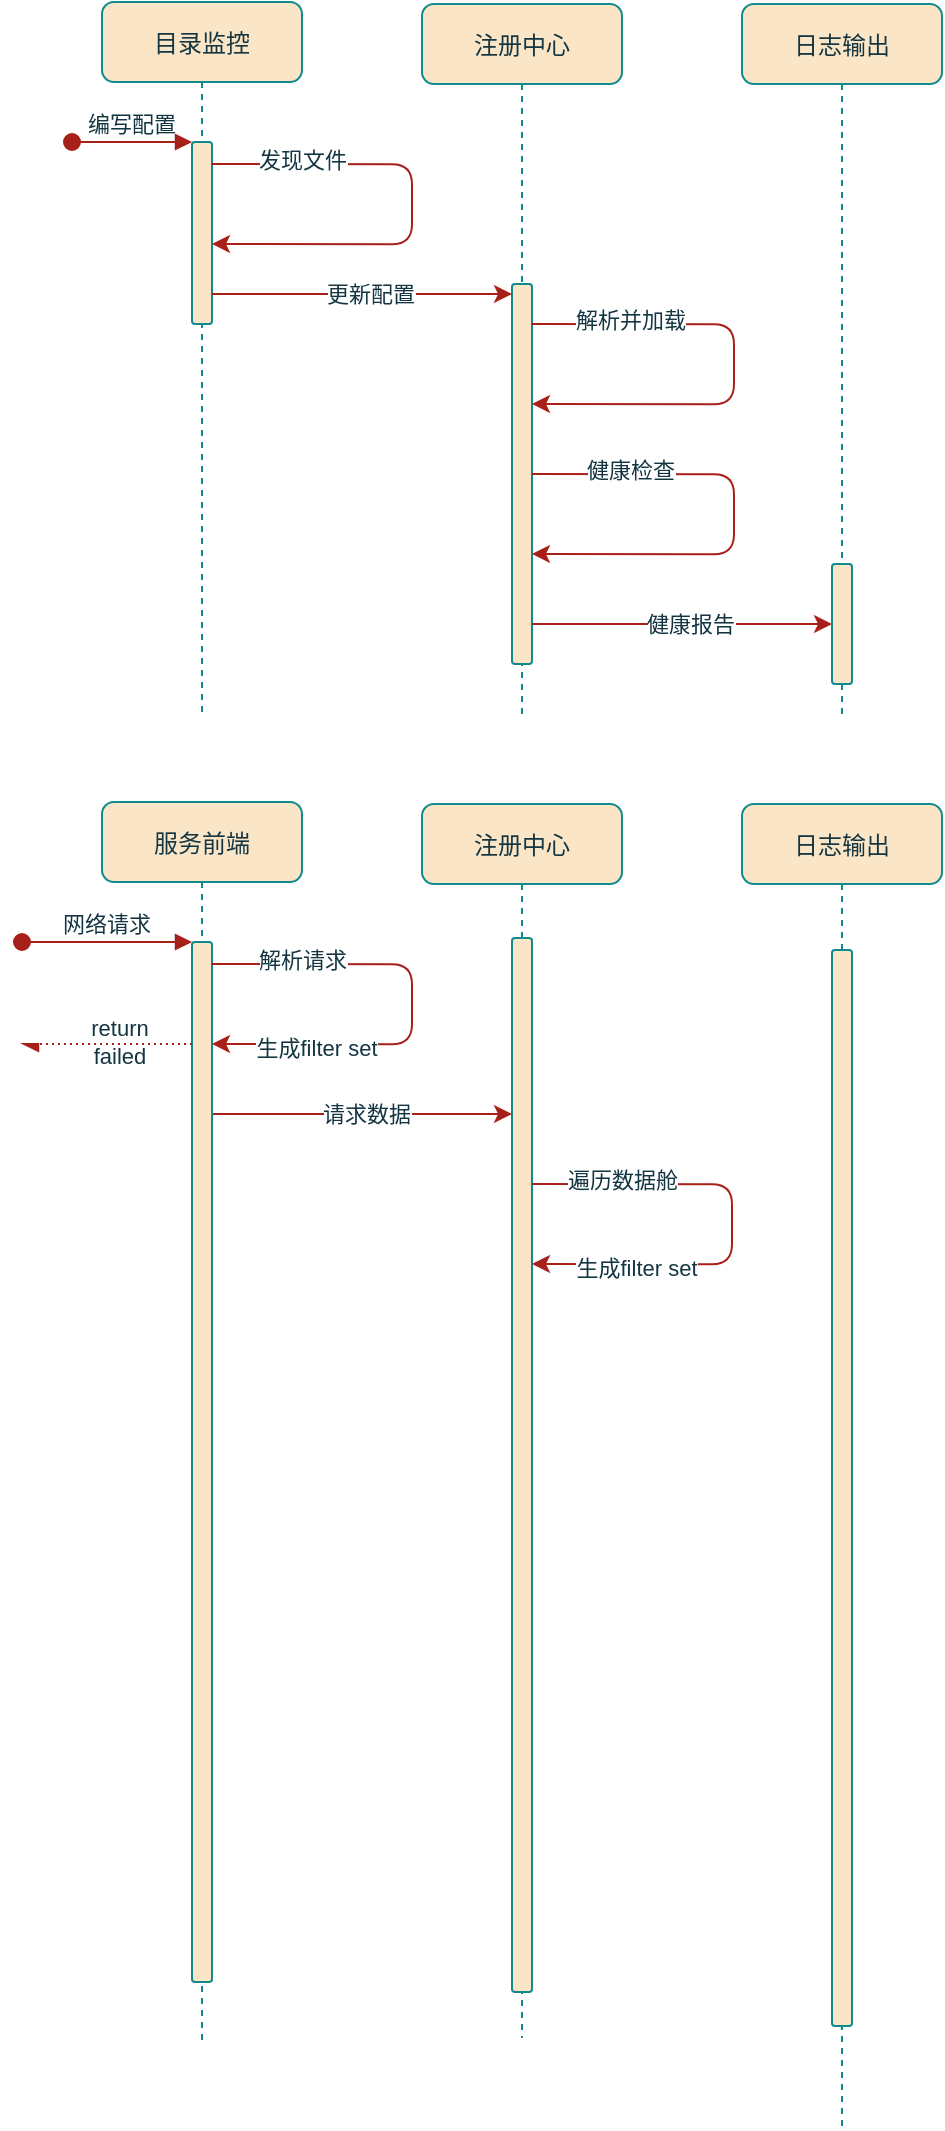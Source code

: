 <mxfile version="20.5.1" type="github">
  <diagram id="kgpKYQtTHZ0yAKxKKP6v" name="Page-1">
    <mxGraphModel dx="538" dy="331" grid="0" gridSize="10" guides="1" tooltips="1" connect="0" arrows="0" fold="1" page="1" pageScale="1" pageWidth="850" pageHeight="1100" background="none" math="0" shadow="0">
      <root>
        <mxCell id="0" />
        <mxCell id="1" parent="0" />
        <mxCell id="3nuBFxr9cyL0pnOWT2aG-1" value="目录监控" style="shape=umlLifeline;perimeter=lifelinePerimeter;container=0;collapsible=0;recursiveResize=0;rounded=1;shadow=0;strokeWidth=1;fillColor=#FAE5C7;strokeColor=#0F8B8D;fontColor=#143642;" parent="1" vertex="1">
          <mxGeometry x="110" y="79" width="100" height="355" as="geometry" />
        </mxCell>
        <mxCell id="3nuBFxr9cyL0pnOWT2aG-5" value="注册中心" style="shape=umlLifeline;perimeter=lifelinePerimeter;container=1;collapsible=0;recursiveResize=0;rounded=1;shadow=0;strokeWidth=1;fillColor=#FAE5C7;strokeColor=#0F8B8D;fontColor=#143642;" parent="1" vertex="1">
          <mxGeometry x="270" y="80" width="100" height="355" as="geometry" />
        </mxCell>
        <mxCell id="3nuBFxr9cyL0pnOWT2aG-6" value="" style="points=[];perimeter=orthogonalPerimeter;rounded=1;shadow=0;strokeWidth=1;fillColor=#FAE5C7;strokeColor=#0F8B8D;fontColor=#143642;" parent="3nuBFxr9cyL0pnOWT2aG-5" vertex="1">
          <mxGeometry x="45" y="140" width="10" height="190" as="geometry" />
        </mxCell>
        <mxCell id="3nuBFxr9cyL0pnOWT2aG-2" value="" style="points=[];perimeter=orthogonalPerimeter;rounded=1;shadow=0;strokeWidth=1;fillColor=#FAE5C7;strokeColor=#0F8B8D;fontColor=#143642;" parent="1" vertex="1">
          <mxGeometry x="155" y="149" width="10" height="91" as="geometry" />
        </mxCell>
        <mxCell id="yaWVrM5PwEbp6hIA1xA8-7" value="" style="endArrow=classic;html=1;rounded=1;shadow=0;labelBackgroundColor=none;strokeColor=#A8201A;strokeWidth=1;fontFamily=Helvetica;fontSize=11;fontColor=#143642;endSize=6;shape=connector;entryX=-0.048;entryY=0.521;entryDx=0;entryDy=0;entryPerimeter=0;" edge="1" parent="1">
          <mxGeometry width="50" height="50" relative="1" as="geometry">
            <mxPoint x="165" y="225" as="sourcePoint" />
            <mxPoint x="315" y="225" as="targetPoint" />
          </mxGeometry>
        </mxCell>
        <mxCell id="yaWVrM5PwEbp6hIA1xA8-10" value="更新配置" style="edgeLabel;html=1;align=center;verticalAlign=middle;resizable=0;points=[];fontSize=11;fontFamily=Helvetica;fontColor=#143642;" vertex="1" connectable="0" parent="yaWVrM5PwEbp6hIA1xA8-7">
          <mxGeometry x="-0.023" relative="1" as="geometry">
            <mxPoint x="5" as="offset" />
          </mxGeometry>
        </mxCell>
        <mxCell id="3nuBFxr9cyL0pnOWT2aG-3" value="编写配置" style="verticalAlign=bottom;startArrow=oval;endArrow=block;startSize=8;shadow=0;strokeWidth=1;labelBackgroundColor=none;strokeColor=#A8201A;fontColor=#143642;rounded=1;" parent="1" target="3nuBFxr9cyL0pnOWT2aG-2" edge="1">
          <mxGeometry relative="1" as="geometry">
            <mxPoint x="95" y="149" as="sourcePoint" />
          </mxGeometry>
        </mxCell>
        <mxCell id="yaWVrM5PwEbp6hIA1xA8-3" value="" style="endArrow=classic;html=1;rounded=1;shadow=0;labelBackgroundColor=none;strokeColor=#A8201A;strokeWidth=1;fontFamily=Helvetica;fontSize=11;fontColor=#143642;endSize=6;shape=connector;exitX=0.995;exitY=0.052;exitDx=0;exitDy=0;exitPerimeter=0;" edge="1" parent="1">
          <mxGeometry width="50" height="50" relative="1" as="geometry">
            <mxPoint x="165" y="160" as="sourcePoint" />
            <mxPoint x="165" y="200" as="targetPoint" />
            <Array as="points">
              <mxPoint x="265" y="160.11" />
              <mxPoint x="265" y="200.11" />
            </Array>
          </mxGeometry>
        </mxCell>
        <mxCell id="yaWVrM5PwEbp6hIA1xA8-5" value="发现文件" style="edgeLabel;html=1;align=center;verticalAlign=middle;resizable=0;points=[];fontSize=11;fontFamily=Helvetica;fontColor=#143642;" vertex="1" connectable="0" parent="yaWVrM5PwEbp6hIA1xA8-3">
          <mxGeometry x="-0.629" y="2" relative="1" as="geometry">
            <mxPoint as="offset" />
          </mxGeometry>
        </mxCell>
        <mxCell id="yaWVrM5PwEbp6hIA1xA8-11" value="" style="endArrow=classic;html=1;rounded=1;shadow=0;labelBackgroundColor=none;strokeColor=#A8201A;strokeWidth=1;fontFamily=Helvetica;fontSize=11;fontColor=#143642;endSize=6;shape=connector;exitX=0.995;exitY=0.052;exitDx=0;exitDy=0;exitPerimeter=0;entryX=1.156;entryY=0.269;entryDx=0;entryDy=0;entryPerimeter=0;" edge="1" parent="1">
          <mxGeometry width="50" height="50" relative="1" as="geometry">
            <mxPoint x="325" y="240" as="sourcePoint" />
            <mxPoint x="325" y="280" as="targetPoint" />
            <Array as="points">
              <mxPoint x="426" y="240.11" />
              <mxPoint x="426" y="280.11" />
            </Array>
          </mxGeometry>
        </mxCell>
        <mxCell id="yaWVrM5PwEbp6hIA1xA8-12" value="解析并加载" style="edgeLabel;html=1;align=center;verticalAlign=middle;resizable=0;points=[];fontSize=11;fontFamily=Helvetica;fontColor=#143642;" vertex="1" connectable="0" parent="yaWVrM5PwEbp6hIA1xA8-11">
          <mxGeometry x="-0.6" y="2" relative="1" as="geometry">
            <mxPoint as="offset" />
          </mxGeometry>
        </mxCell>
        <mxCell id="yaWVrM5PwEbp6hIA1xA8-14" value="" style="endArrow=classic;html=1;rounded=1;shadow=0;labelBackgroundColor=none;strokeColor=#A8201A;strokeWidth=1;fontFamily=Helvetica;fontSize=11;fontColor=#143642;endSize=6;shape=connector;entryX=-0.048;entryY=0.521;entryDx=0;entryDy=0;entryPerimeter=0;" edge="1" parent="1">
          <mxGeometry width="50" height="50" relative="1" as="geometry">
            <mxPoint x="325" y="390" as="sourcePoint" />
            <mxPoint x="475" y="390" as="targetPoint" />
          </mxGeometry>
        </mxCell>
        <mxCell id="yaWVrM5PwEbp6hIA1xA8-15" value="健康报告" style="edgeLabel;html=1;align=center;verticalAlign=middle;resizable=0;points=[];fontSize=11;fontFamily=Helvetica;fontColor=#143642;" vertex="1" connectable="0" parent="yaWVrM5PwEbp6hIA1xA8-14">
          <mxGeometry x="-0.023" relative="1" as="geometry">
            <mxPoint x="5" as="offset" />
          </mxGeometry>
        </mxCell>
        <mxCell id="yaWVrM5PwEbp6hIA1xA8-16" value="" style="endArrow=classic;html=1;rounded=1;shadow=0;labelBackgroundColor=none;strokeColor=#A8201A;strokeWidth=1;fontFamily=Helvetica;fontSize=11;fontColor=#143642;endSize=6;shape=connector;exitX=0.995;exitY=0.052;exitDx=0;exitDy=0;exitPerimeter=0;entryX=1.156;entryY=0.269;entryDx=0;entryDy=0;entryPerimeter=0;" edge="1" parent="1">
          <mxGeometry width="50" height="50" relative="1" as="geometry">
            <mxPoint x="325" y="315" as="sourcePoint" />
            <mxPoint x="325" y="355" as="targetPoint" />
            <Array as="points">
              <mxPoint x="426" y="315.11" />
              <mxPoint x="426" y="355.11" />
            </Array>
          </mxGeometry>
        </mxCell>
        <mxCell id="yaWVrM5PwEbp6hIA1xA8-17" value="健康检查" style="edgeLabel;html=1;align=center;verticalAlign=middle;resizable=0;points=[];fontSize=11;fontFamily=Helvetica;fontColor=#143642;" vertex="1" connectable="0" parent="yaWVrM5PwEbp6hIA1xA8-16">
          <mxGeometry x="-0.6" y="2" relative="1" as="geometry">
            <mxPoint as="offset" />
          </mxGeometry>
        </mxCell>
        <mxCell id="yaWVrM5PwEbp6hIA1xA8-18" value="日志输出" style="shape=umlLifeline;perimeter=lifelinePerimeter;container=1;collapsible=0;recursiveResize=0;rounded=1;shadow=0;strokeWidth=1;fillColor=#FAE5C7;strokeColor=#0F8B8D;fontColor=#143642;" vertex="1" parent="1">
          <mxGeometry x="430" y="80" width="100" height="355" as="geometry" />
        </mxCell>
        <mxCell id="yaWVrM5PwEbp6hIA1xA8-19" value="" style="points=[];perimeter=orthogonalPerimeter;rounded=1;shadow=0;strokeWidth=1;fillColor=#FAE5C7;strokeColor=#0F8B8D;fontColor=#143642;" vertex="1" parent="yaWVrM5PwEbp6hIA1xA8-18">
          <mxGeometry x="45" y="280" width="10" height="60" as="geometry" />
        </mxCell>
        <mxCell id="yaWVrM5PwEbp6hIA1xA8-20" value="服务前端" style="shape=umlLifeline;perimeter=lifelinePerimeter;container=0;collapsible=0;recursiveResize=0;rounded=1;shadow=0;strokeWidth=1;fillColor=#FAE5C7;strokeColor=#0F8B8D;fontColor=#143642;" vertex="1" parent="1">
          <mxGeometry x="110" y="479" width="100" height="619" as="geometry" />
        </mxCell>
        <mxCell id="yaWVrM5PwEbp6hIA1xA8-21" value="注册中心" style="shape=umlLifeline;perimeter=lifelinePerimeter;container=1;collapsible=0;recursiveResize=0;rounded=1;shadow=0;strokeWidth=1;fillColor=#FAE5C7;strokeColor=#0F8B8D;fontColor=#143642;" vertex="1" parent="1">
          <mxGeometry x="270" y="480" width="100" height="617" as="geometry" />
        </mxCell>
        <mxCell id="yaWVrM5PwEbp6hIA1xA8-22" value="" style="points=[];perimeter=orthogonalPerimeter;rounded=1;shadow=0;strokeWidth=1;fillColor=#FAE5C7;strokeColor=#0F8B8D;fontColor=#143642;" vertex="1" parent="yaWVrM5PwEbp6hIA1xA8-21">
          <mxGeometry x="45" y="67" width="10" height="527" as="geometry" />
        </mxCell>
        <mxCell id="yaWVrM5PwEbp6hIA1xA8-24" value="" style="endArrow=classic;html=1;rounded=1;shadow=0;labelBackgroundColor=none;strokeColor=#A8201A;strokeWidth=1;fontFamily=Helvetica;fontSize=11;fontColor=#143642;endSize=6;shape=connector;entryX=-0.048;entryY=0.521;entryDx=0;entryDy=0;entryPerimeter=0;" edge="1" parent="yaWVrM5PwEbp6hIA1xA8-21">
          <mxGeometry width="50" height="50" relative="1" as="geometry">
            <mxPoint x="-105" y="155" as="sourcePoint" />
            <mxPoint x="45" y="155" as="targetPoint" />
          </mxGeometry>
        </mxCell>
        <mxCell id="yaWVrM5PwEbp6hIA1xA8-25" value="请求数据" style="edgeLabel;html=1;align=center;verticalAlign=middle;resizable=0;points=[];fontSize=11;fontFamily=Helvetica;fontColor=#143642;" vertex="1" connectable="0" parent="yaWVrM5PwEbp6hIA1xA8-24">
          <mxGeometry x="-0.023" relative="1" as="geometry">
            <mxPoint x="3" as="offset" />
          </mxGeometry>
        </mxCell>
        <mxCell id="yaWVrM5PwEbp6hIA1xA8-23" value="" style="points=[];perimeter=orthogonalPerimeter;rounded=1;shadow=0;strokeWidth=1;fillColor=#FAE5C7;strokeColor=#0F8B8D;fontColor=#143642;" vertex="1" parent="1">
          <mxGeometry x="155" y="549" width="10" height="520" as="geometry" />
        </mxCell>
        <mxCell id="yaWVrM5PwEbp6hIA1xA8-26" value="网络请求" style="verticalAlign=bottom;startArrow=oval;endArrow=block;startSize=8;shadow=0;strokeWidth=1;labelBackgroundColor=none;strokeColor=#A8201A;fontColor=#143642;rounded=1;" edge="1" parent="1" target="yaWVrM5PwEbp6hIA1xA8-23">
          <mxGeometry relative="1" as="geometry">
            <mxPoint x="70" y="549" as="sourcePoint" />
          </mxGeometry>
        </mxCell>
        <mxCell id="yaWVrM5PwEbp6hIA1xA8-27" value="" style="endArrow=classic;html=1;rounded=1;shadow=0;labelBackgroundColor=none;strokeColor=#A8201A;strokeWidth=1;fontFamily=Helvetica;fontSize=11;fontColor=#143642;endSize=6;shape=connector;exitX=0.995;exitY=0.052;exitDx=0;exitDy=0;exitPerimeter=0;" edge="1" parent="1">
          <mxGeometry width="50" height="50" relative="1" as="geometry">
            <mxPoint x="165" y="560" as="sourcePoint" />
            <mxPoint x="165" y="600" as="targetPoint" />
            <Array as="points">
              <mxPoint x="265" y="560.11" />
              <mxPoint x="265" y="600.11" />
            </Array>
          </mxGeometry>
        </mxCell>
        <mxCell id="yaWVrM5PwEbp6hIA1xA8-28" value="解析请求" style="edgeLabel;html=1;align=center;verticalAlign=middle;resizable=0;points=[];fontSize=11;fontFamily=Helvetica;fontColor=#143642;" vertex="1" connectable="0" parent="yaWVrM5PwEbp6hIA1xA8-27">
          <mxGeometry x="-0.629" y="2" relative="1" as="geometry">
            <mxPoint as="offset" />
          </mxGeometry>
        </mxCell>
        <mxCell id="yaWVrM5PwEbp6hIA1xA8-37" value="&lt;font style=&quot;font-size: 11px;&quot;&gt;生成filter set&lt;/font&gt;" style="edgeLabel;html=1;align=center;verticalAlign=middle;resizable=0;points=[];fontSize=11;fontFamily=Helvetica;fontColor=#143642;" vertex="1" connectable="0" parent="yaWVrM5PwEbp6hIA1xA8-27">
          <mxGeometry x="0.783" y="2" relative="1" as="geometry">
            <mxPoint x="26" as="offset" />
          </mxGeometry>
        </mxCell>
        <mxCell id="yaWVrM5PwEbp6hIA1xA8-35" value="日志输出" style="shape=umlLifeline;perimeter=lifelinePerimeter;container=1;collapsible=0;recursiveResize=0;rounded=1;shadow=0;strokeWidth=1;fillColor=#FAE5C7;strokeColor=#0F8B8D;fontColor=#143642;" vertex="1" parent="1">
          <mxGeometry x="430" y="480" width="100" height="662" as="geometry" />
        </mxCell>
        <mxCell id="yaWVrM5PwEbp6hIA1xA8-36" value="" style="points=[];perimeter=orthogonalPerimeter;rounded=1;shadow=0;strokeWidth=1;fillColor=#FAE5C7;strokeColor=#0F8B8D;fontColor=#143642;" vertex="1" parent="yaWVrM5PwEbp6hIA1xA8-35">
          <mxGeometry x="45" y="73" width="10" height="538" as="geometry" />
        </mxCell>
        <mxCell id="yaWVrM5PwEbp6hIA1xA8-42" value="" style="group" vertex="1" connectable="0" parent="1">
          <mxGeometry x="70" y="584" width="85" height="30" as="geometry" />
        </mxCell>
        <mxCell id="yaWVrM5PwEbp6hIA1xA8-38" value="" style="endArrow=async;html=1;rounded=1;shadow=0;labelBackgroundColor=none;strokeColor=#A8201A;strokeWidth=1;fontFamily=Helvetica;fontSize=11;fontColor=#143642;endSize=6;shape=connector;entryX=-0.048;entryY=0.521;entryDx=0;entryDy=0;entryPerimeter=0;endFill=1;dashed=1;dashPattern=1 2;" edge="1" parent="yaWVrM5PwEbp6hIA1xA8-42">
          <mxGeometry width="50" height="50" relative="1" as="geometry">
            <mxPoint x="85" y="16" as="sourcePoint" />
            <mxPoint y="16" as="targetPoint" />
          </mxGeometry>
        </mxCell>
        <mxCell id="yaWVrM5PwEbp6hIA1xA8-41" value="return failed" style="text;html=1;strokeColor=none;fillColor=none;align=center;verticalAlign=middle;whiteSpace=wrap;rounded=0;fontFamily=Helvetica;fontSize=11;fontColor=#143642;" vertex="1" parent="yaWVrM5PwEbp6hIA1xA8-42">
          <mxGeometry x="19" width="60" height="30" as="geometry" />
        </mxCell>
        <mxCell id="yaWVrM5PwEbp6hIA1xA8-45" value="" style="endArrow=classic;html=1;rounded=1;shadow=0;labelBackgroundColor=none;strokeColor=#A8201A;strokeWidth=1;fontFamily=Helvetica;fontSize=11;fontColor=#143642;endSize=6;shape=connector;exitX=0.995;exitY=0.052;exitDx=0;exitDy=0;exitPerimeter=0;" edge="1" parent="1">
          <mxGeometry width="50" height="50" relative="1" as="geometry">
            <mxPoint x="325" y="670.0" as="sourcePoint" />
            <mxPoint x="325" y="710.0" as="targetPoint" />
            <Array as="points">
              <mxPoint x="425" y="670.11" />
              <mxPoint x="425" y="710.11" />
            </Array>
          </mxGeometry>
        </mxCell>
        <mxCell id="yaWVrM5PwEbp6hIA1xA8-46" value="遍历数据舱" style="edgeLabel;html=1;align=center;verticalAlign=middle;resizable=0;points=[];fontSize=11;fontFamily=Helvetica;fontColor=#143642;" vertex="1" connectable="0" parent="yaWVrM5PwEbp6hIA1xA8-45">
          <mxGeometry x="-0.629" y="2" relative="1" as="geometry">
            <mxPoint as="offset" />
          </mxGeometry>
        </mxCell>
        <mxCell id="yaWVrM5PwEbp6hIA1xA8-47" value="&lt;font style=&quot;font-size: 11px;&quot;&gt;生成filter set&lt;/font&gt;" style="edgeLabel;html=1;align=center;verticalAlign=middle;resizable=0;points=[];fontSize=11;fontFamily=Helvetica;fontColor=#143642;" vertex="1" connectable="0" parent="yaWVrM5PwEbp6hIA1xA8-45">
          <mxGeometry x="0.783" y="2" relative="1" as="geometry">
            <mxPoint x="26" as="offset" />
          </mxGeometry>
        </mxCell>
      </root>
    </mxGraphModel>
  </diagram>
</mxfile>
